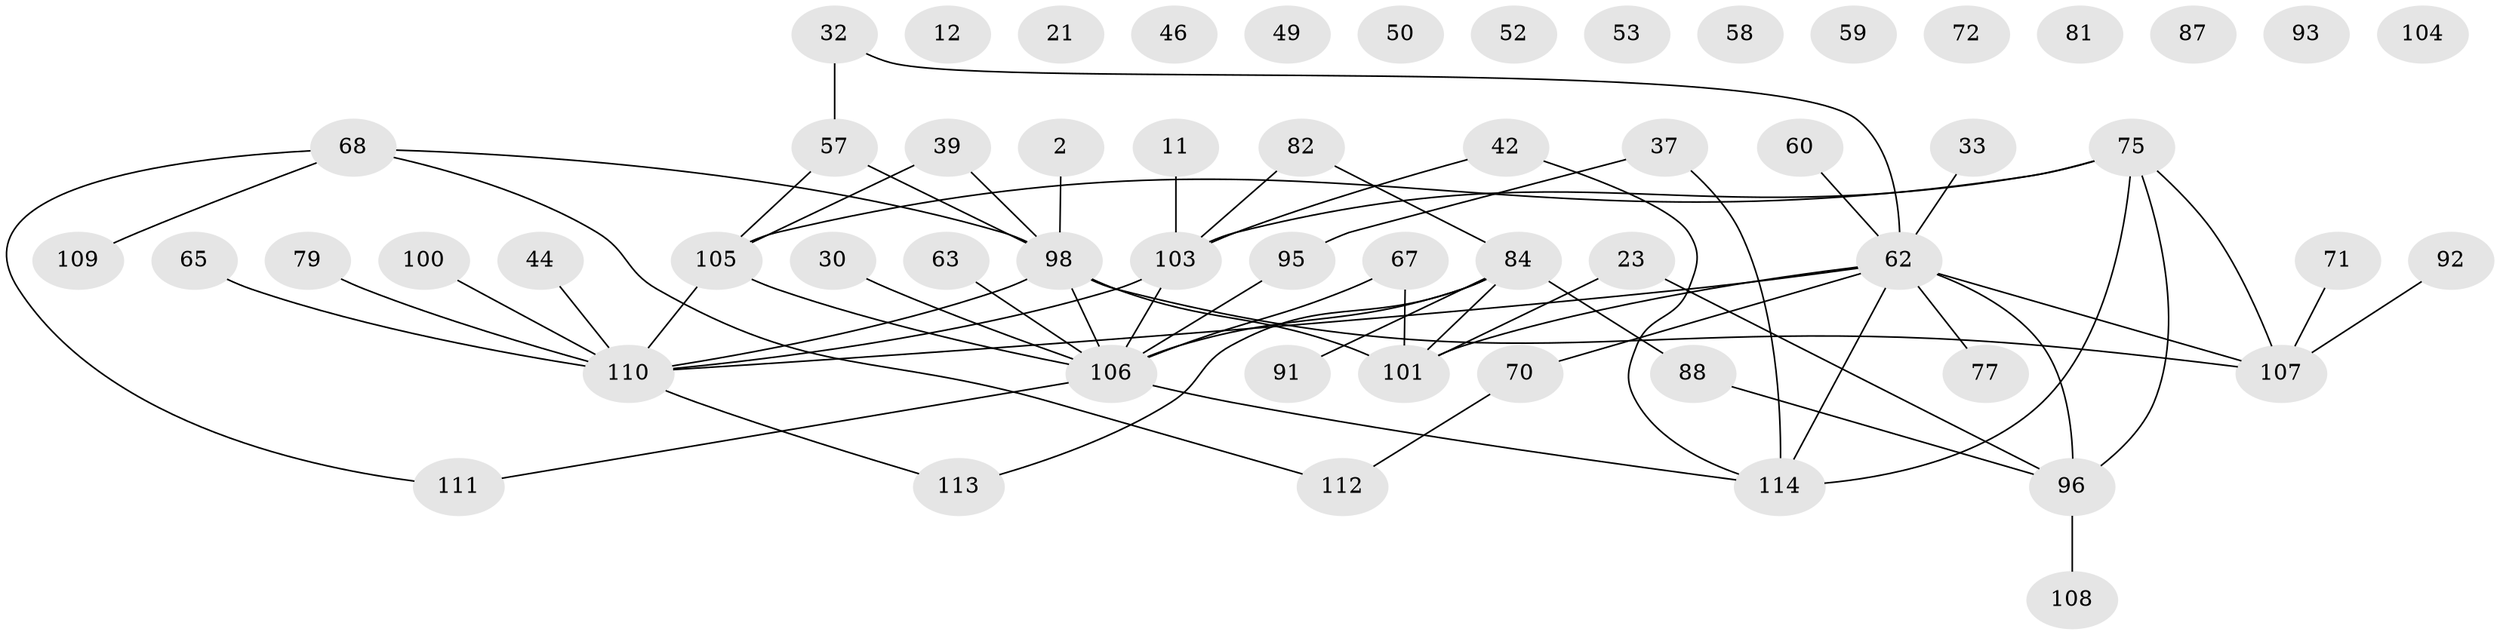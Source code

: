 // original degree distribution, {2: 0.2719298245614035, 1: 0.20175438596491227, 5: 0.05263157894736842, 4: 0.12280701754385964, 3: 0.18421052631578946, 0: 0.11403508771929824, 6: 0.03508771929824561, 7: 0.008771929824561403, 9: 0.008771929824561403}
// Generated by graph-tools (version 1.1) at 2025/40/03/09/25 04:40:34]
// undirected, 57 vertices, 64 edges
graph export_dot {
graph [start="1"]
  node [color=gray90,style=filled];
  2;
  11;
  12;
  21;
  23;
  30;
  32;
  33;
  37;
  39 [super="+10+31"];
  42;
  44;
  46;
  49 [super="+19"];
  50;
  52;
  53;
  57 [super="+55"];
  58;
  59;
  60;
  62 [super="+36+56+45"];
  63;
  65;
  67;
  68;
  70;
  71;
  72;
  75 [super="+43+28"];
  77;
  79;
  81;
  82 [super="+20+35"];
  84;
  87;
  88;
  91;
  92;
  93;
  95;
  96 [super="+48+85"];
  98 [super="+66+80"];
  100;
  101 [super="+90+76"];
  103 [super="+27+89"];
  104;
  105 [super="+22"];
  106 [super="+51+99+94"];
  107 [super="+97+102"];
  108;
  109 [super="+16"];
  110 [super="+3+24+41+61"];
  111;
  112;
  113 [super="+7"];
  114 [super="+83"];
  2 -- 98;
  11 -- 103;
  23 -- 101;
  23 -- 96;
  30 -- 106;
  32 -- 57 [weight=2];
  32 -- 62;
  33 -- 62;
  37 -- 95;
  37 -- 114;
  39 -- 98;
  39 -- 105;
  42 -- 114;
  42 -- 103;
  44 -- 110;
  57 -- 105 [weight=2];
  57 -- 98 [weight=2];
  60 -- 62;
  62 -- 96 [weight=2];
  62 -- 114 [weight=3];
  62 -- 101 [weight=2];
  62 -- 77;
  62 -- 70;
  62 -- 110;
  62 -- 107;
  63 -- 106;
  65 -- 110;
  67 -- 101;
  67 -- 106;
  68 -- 109;
  68 -- 111;
  68 -- 112;
  68 -- 98;
  70 -- 112;
  71 -- 107;
  75 -- 105;
  75 -- 103;
  75 -- 96;
  75 -- 114;
  75 -- 107;
  79 -- 110;
  82 -- 84;
  82 -- 103;
  84 -- 88;
  84 -- 91;
  84 -- 101 [weight=3];
  84 -- 113;
  84 -- 106 [weight=2];
  88 -- 96;
  92 -- 107;
  95 -- 106;
  96 -- 108;
  98 -- 101;
  98 -- 110 [weight=3];
  98 -- 106 [weight=2];
  98 -- 107;
  100 -- 110;
  103 -- 110;
  103 -- 106 [weight=2];
  105 -- 110;
  105 -- 106;
  106 -- 114 [weight=3];
  106 -- 111;
  110 -- 113;
}
